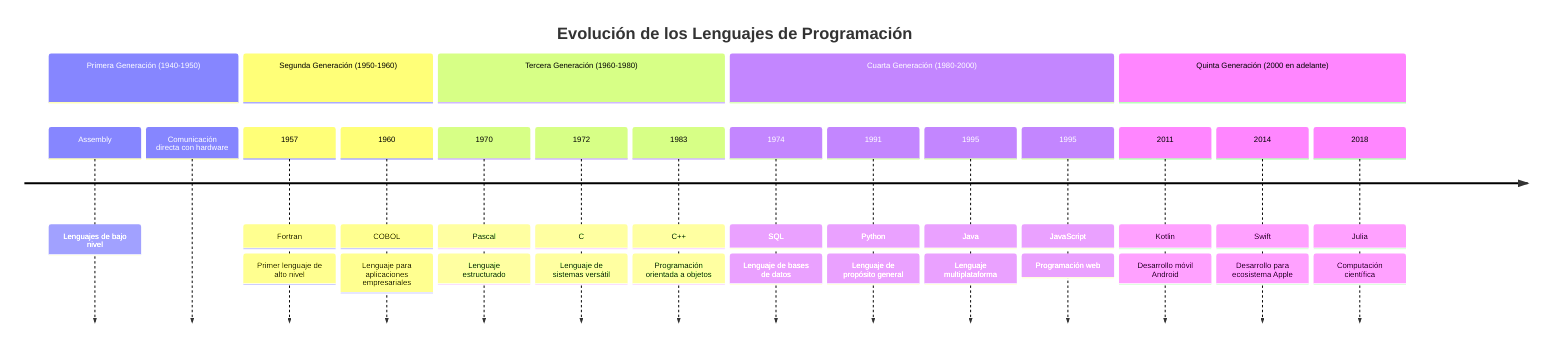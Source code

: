 timeline
    title Evolución de los Lenguajes de Programación
    section Primera Generación (1940-1950)
        Assembly : Lenguajes de bajo nivel
        Comunicación directa con hardware
    
    section Segunda Generación (1950-1960)
        1957 : Fortran : Primer lenguaje de alto nivel
        1960 : COBOL : Lenguaje para aplicaciones empresariales
    
    section Tercera Generación (1960-1980)
        1970 : Pascal : Lenguaje estructurado
        1972 : C : Lenguaje de sistemas versátil
        1983 : C++ : Programación orientada a objetos
    
    section Cuarta Generación (1980-2000)
        1974 : SQL : Lenguaje de bases de datos
        1991 : Python : Lenguaje de propósito general
        1995 : Java : Lenguaje multiplataforma
        1995 : JavaScript : Programación web
    
    section Quinta Generación (2000 en adelante)
        2011 : Kotlin : Desarrollo móvil Android
        2014 : Swift : Desarrollo para ecosistema Apple
        2018 : Julia : Computación científica